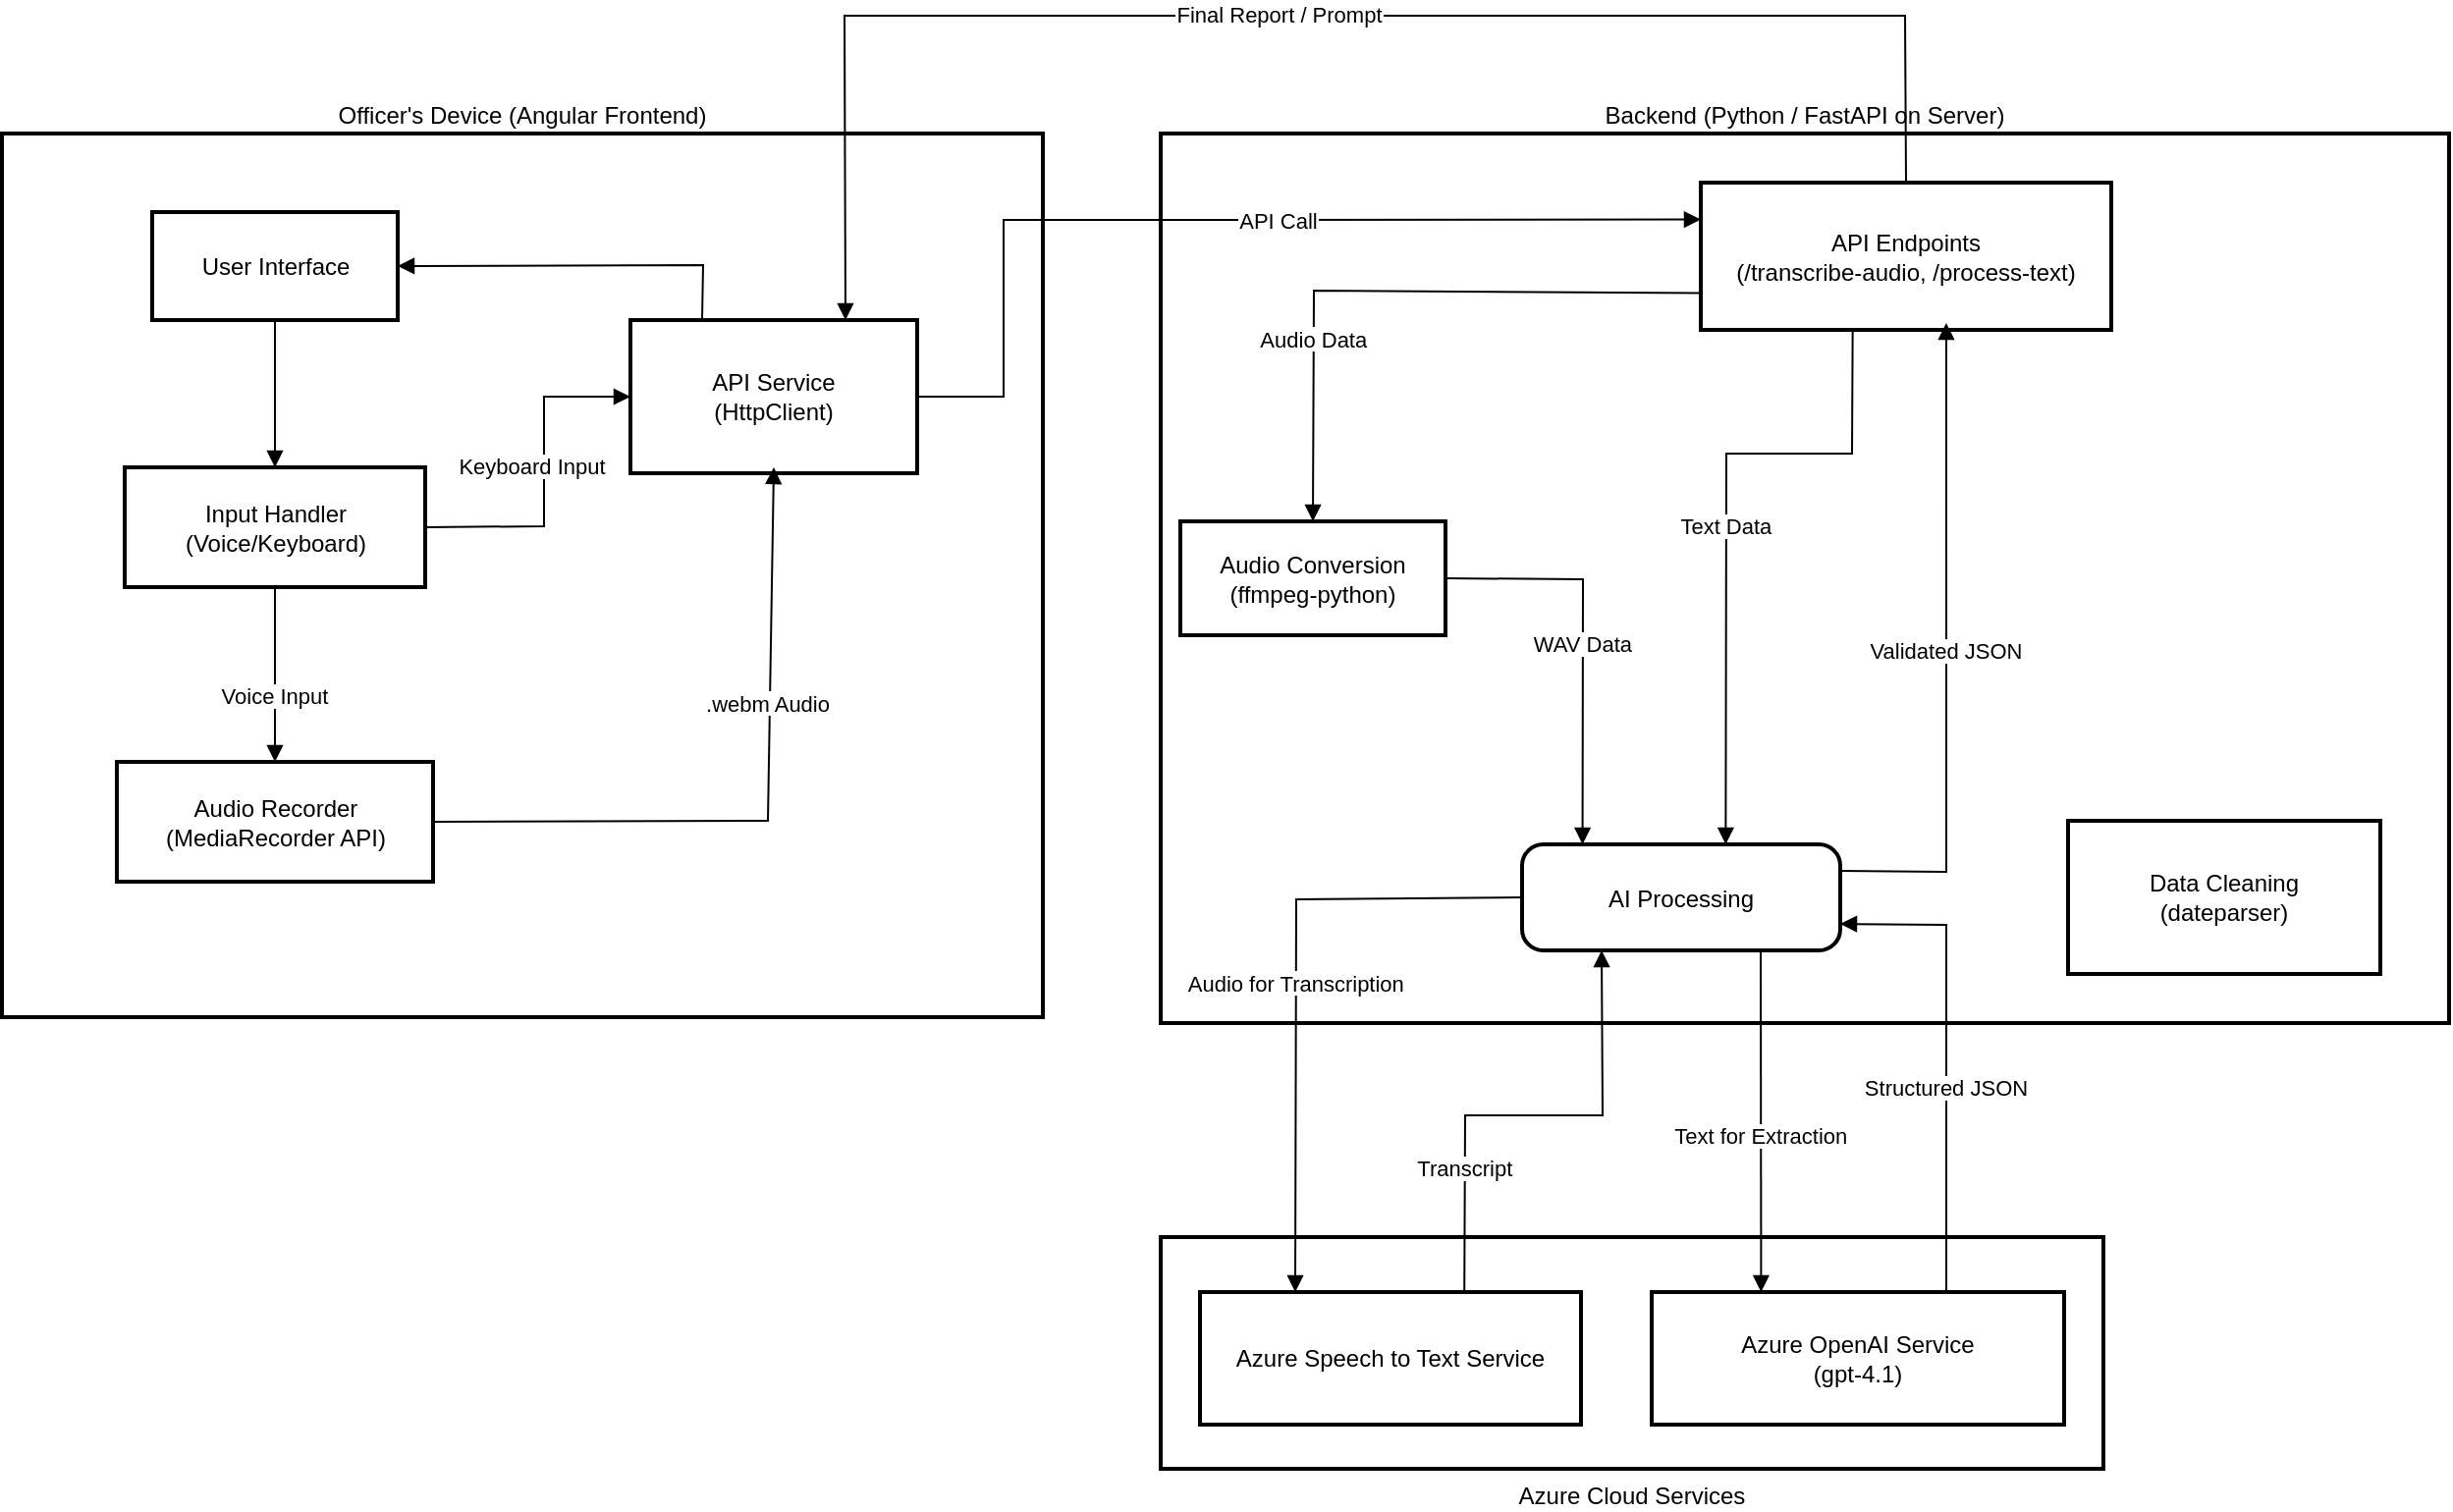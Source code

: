 <mxfile version="28.0.7" pages="3">
  <diagram name="SystemArchitecture" id="vp62Yr9Zy_n4ikhsTVeZ">
    <mxGraphModel dx="2722" dy="1020" grid="1" gridSize="10" guides="1" tooltips="1" connect="1" arrows="1" fold="1" page="1" pageScale="1" pageWidth="827" pageHeight="1169" math="0" shadow="0">
      <root>
        <mxCell id="0" />
        <mxCell id="1" parent="0" />
        <mxCell id="J-ijmyyhArFbfRZLXXlA-2" value="Azure Cloud Services" style="whiteSpace=wrap;strokeWidth=2;labelPosition=center;verticalLabelPosition=bottom;align=center;verticalAlign=top;" parent="1" vertex="1">
          <mxGeometry x="440" y="1262" width="480" height="118" as="geometry" />
        </mxCell>
        <mxCell id="J-ijmyyhArFbfRZLXXlA-3" value="Backend (Python / FastAPI on Server)" style="whiteSpace=wrap;strokeWidth=2;labelPosition=center;verticalLabelPosition=top;align=center;verticalAlign=bottom;" parent="1" vertex="1">
          <mxGeometry x="440" y="700" width="656" height="453" as="geometry" />
        </mxCell>
        <mxCell id="J-ijmyyhArFbfRZLXXlA-4" value="Officer&#39;s Device (Angular Frontend)" style="whiteSpace=wrap;strokeWidth=2;labelPosition=center;verticalLabelPosition=top;align=center;verticalAlign=bottom;" parent="1" vertex="1">
          <mxGeometry x="-150" y="700" width="530" height="450" as="geometry" />
        </mxCell>
        <mxCell id="J-ijmyyhArFbfRZLXXlA-5" value="User Interface" style="whiteSpace=wrap;strokeWidth=2;" parent="1" vertex="1">
          <mxGeometry x="-73.5" y="740" width="125" height="55" as="geometry" />
        </mxCell>
        <mxCell id="J-ijmyyhArFbfRZLXXlA-6" value="Input Handler &#xa;(Voice/Keyboard)" style="whiteSpace=wrap;strokeWidth=2;" parent="1" vertex="1">
          <mxGeometry x="-87.5" y="870" width="153" height="61" as="geometry" />
        </mxCell>
        <mxCell id="J-ijmyyhArFbfRZLXXlA-7" value="Audio Recorder &#xa;(MediaRecorder API)" style="whiteSpace=wrap;strokeWidth=2;" parent="1" vertex="1">
          <mxGeometry x="-91.5" y="1020" width="161" height="61" as="geometry" />
        </mxCell>
        <mxCell id="J-ijmyyhArFbfRZLXXlA-8" value="API Service &#xa;(HttpClient)" style="whiteSpace=wrap;strokeWidth=2;" parent="1" vertex="1">
          <mxGeometry x="170" y="795" width="146" height="78" as="geometry" />
        </mxCell>
        <mxCell id="J-ijmyyhArFbfRZLXXlA-9" value="API Endpoints &#xa;(/transcribe-audio, /process-text)" style="whiteSpace=wrap;strokeWidth=2;" parent="1" vertex="1">
          <mxGeometry x="715" y="725" width="209" height="75" as="geometry" />
        </mxCell>
        <mxCell id="J-ijmyyhArFbfRZLXXlA-10" value="Audio Conversion &#xa;(ffmpeg-python)" style="whiteSpace=wrap;strokeWidth=2;" parent="1" vertex="1">
          <mxGeometry x="450" y="897.5" width="135" height="58" as="geometry" />
        </mxCell>
        <mxCell id="J-ijmyyhArFbfRZLXXlA-11" value="AI Processing" style="rounded=1;arcSize=20;strokeWidth=2" parent="1" vertex="1">
          <mxGeometry x="624" y="1062" width="162" height="54" as="geometry" />
        </mxCell>
        <mxCell id="J-ijmyyhArFbfRZLXXlA-12" value="Data Cleaning &#xa;(dateparser)" style="whiteSpace=wrap;strokeWidth=2;" parent="1" vertex="1">
          <mxGeometry x="902" y="1050" width="159" height="78" as="geometry" />
        </mxCell>
        <mxCell id="J-ijmyyhArFbfRZLXXlA-13" value="Azure Speech to Text Service" style="whiteSpace=wrap;strokeWidth=2;" parent="1" vertex="1">
          <mxGeometry x="460" y="1290" width="194" height="67.5" as="geometry" />
        </mxCell>
        <mxCell id="J-ijmyyhArFbfRZLXXlA-14" value="Azure OpenAI Service &#xa;(gpt-4.1)" style="whiteSpace=wrap;strokeWidth=2;" parent="1" vertex="1">
          <mxGeometry x="690" y="1290" width="210" height="67.5" as="geometry" />
        </mxCell>
        <mxCell id="J-ijmyyhArFbfRZLXXlA-17" value="" style="curved=1;startArrow=none;endArrow=block;exitX=0.5;exitY=1;entryX=0.5;entryY=0;rounded=0;" parent="1" source="J-ijmyyhArFbfRZLXXlA-5" target="J-ijmyyhArFbfRZLXXlA-6" edge="1">
          <mxGeometry relative="1" as="geometry">
            <Array as="points" />
          </mxGeometry>
        </mxCell>
        <mxCell id="J-ijmyyhArFbfRZLXXlA-18" value="Voice Input" style="curved=0;startArrow=none;endArrow=block;exitX=0.5;exitY=1;entryX=0.5;entryY=0.01;rounded=0;exitDx=0;exitDy=0;" parent="1" source="J-ijmyyhArFbfRZLXXlA-6" target="J-ijmyyhArFbfRZLXXlA-7" edge="1">
          <mxGeometry x="0.238" relative="1" as="geometry">
            <Array as="points" />
            <mxPoint as="offset" />
          </mxGeometry>
        </mxCell>
        <mxCell id="J-ijmyyhArFbfRZLXXlA-19" value=".webm Audio" style="curved=0;startArrow=none;endArrow=block;exitX=1;exitY=0.5;rounded=0;exitDx=0;exitDy=0;" parent="1" source="J-ijmyyhArFbfRZLXXlA-7" edge="1">
          <mxGeometry x="0.315" y="1" relative="1" as="geometry">
            <Array as="points">
              <mxPoint x="240" y="1050" />
            </Array>
            <mxPoint x="243" y="870" as="targetPoint" />
            <mxPoint as="offset" />
          </mxGeometry>
        </mxCell>
        <mxCell id="J-ijmyyhArFbfRZLXXlA-20" value="Keyboard Input" style="curved=0;startArrow=none;endArrow=block;exitX=1;exitY=0.5;entryX=0;entryY=0.5;rounded=0;entryDx=0;entryDy=0;exitDx=0;exitDy=0;" parent="1" source="J-ijmyyhArFbfRZLXXlA-6" target="J-ijmyyhArFbfRZLXXlA-8" edge="1">
          <mxGeometry x="0.062" y="6" relative="1" as="geometry">
            <Array as="points">
              <mxPoint x="126" y="900" />
              <mxPoint x="126" y="834" />
            </Array>
            <mxPoint y="-1" as="offset" />
          </mxGeometry>
        </mxCell>
        <mxCell id="J-ijmyyhArFbfRZLXXlA-21" value="API Call" style="curved=0;startArrow=none;endArrow=block;exitX=1;exitY=0.5;entryX=0;entryY=0.25;rounded=0;exitDx=0;exitDy=0;entryDx=0;entryDy=0;" parent="1" source="J-ijmyyhArFbfRZLXXlA-8" target="J-ijmyyhArFbfRZLXXlA-9" edge="1">
          <mxGeometry x="0.121" relative="1" as="geometry">
            <Array as="points">
              <mxPoint x="360" y="834" />
              <mxPoint x="360" y="744" />
              <mxPoint x="420" y="744" />
            </Array>
            <mxPoint as="offset" />
          </mxGeometry>
        </mxCell>
        <mxCell id="J-ijmyyhArFbfRZLXXlA-22" value="Audio Data" style="curved=0;startArrow=none;endArrow=block;exitX=0;exitY=0.75;entryX=0.5;entryY=-0.01;rounded=0;exitDx=0;exitDy=0;" parent="1" source="J-ijmyyhArFbfRZLXXlA-9" target="J-ijmyyhArFbfRZLXXlA-10" edge="1">
          <mxGeometry x="0.403" relative="1" as="geometry">
            <Array as="points">
              <mxPoint x="518" y="780" />
            </Array>
            <mxPoint y="1" as="offset" />
          </mxGeometry>
        </mxCell>
        <mxCell id="J-ijmyyhArFbfRZLXXlA-23" value="WAV Data" style="curved=0;startArrow=none;endArrow=block;exitX=1;exitY=0.5;entryX=0.19;entryY=0;rounded=0;exitDx=0;exitDy=0;" parent="1" source="J-ijmyyhArFbfRZLXXlA-10" target="J-ijmyyhArFbfRZLXXlA-11" edge="1">
          <mxGeometry relative="1" as="geometry">
            <Array as="points">
              <mxPoint x="655" y="927" />
            </Array>
          </mxGeometry>
        </mxCell>
        <mxCell id="J-ijmyyhArFbfRZLXXlA-24" value="Text Data" style="curved=0;startArrow=none;endArrow=block;exitX=0.37;exitY=1;entryX=0.64;entryY=0;rounded=0;" parent="1" source="J-ijmyyhArFbfRZLXXlA-9" target="J-ijmyyhArFbfRZLXXlA-11" edge="1">
          <mxGeometry x="0.002" relative="1" as="geometry">
            <Array as="points">
              <mxPoint x="792" y="863" />
              <mxPoint x="728" y="863" />
            </Array>
            <mxPoint as="offset" />
          </mxGeometry>
        </mxCell>
        <mxCell id="J-ijmyyhArFbfRZLXXlA-25" value="Audio for Transcription" style="curved=0;startArrow=none;endArrow=block;exitX=0;exitY=0.5;entryX=0.25;entryY=0;rounded=0;exitDx=0;exitDy=0;entryDx=0;entryDy=0;" parent="1" source="J-ijmyyhArFbfRZLXXlA-11" target="J-ijmyyhArFbfRZLXXlA-13" edge="1">
          <mxGeometry relative="1" as="geometry">
            <Array as="points">
              <mxPoint x="509" y="1090" />
            </Array>
          </mxGeometry>
        </mxCell>
        <mxCell id="J-ijmyyhArFbfRZLXXlA-26" value="Transcript" style="curved=0;startArrow=none;endArrow=block;exitX=0.69;exitY=0.01;entryX=0.25;entryY=1;rounded=0;entryDx=0;entryDy=0;" parent="1" source="J-ijmyyhArFbfRZLXXlA-13" target="J-ijmyyhArFbfRZLXXlA-11" edge="1">
          <mxGeometry x="-0.481" relative="1" as="geometry">
            <Array as="points">
              <mxPoint x="595" y="1200" />
              <mxPoint x="665" y="1200" />
            </Array>
            <mxPoint as="offset" />
          </mxGeometry>
        </mxCell>
        <mxCell id="J-ijmyyhArFbfRZLXXlA-27" value="Text for Extraction" style="curved=0;startArrow=none;endArrow=block;exitX=0.75;exitY=1;entryX=0.27;entryY=0.01;rounded=0;exitDx=0;exitDy=0;" parent="1" source="J-ijmyyhArFbfRZLXXlA-11" target="J-ijmyyhArFbfRZLXXlA-14" edge="1">
          <mxGeometry x="0.081" relative="1" as="geometry">
            <Array as="points" />
            <mxPoint as="offset" />
          </mxGeometry>
        </mxCell>
        <mxCell id="J-ijmyyhArFbfRZLXXlA-28" value="Structured JSON" style="curved=0;startArrow=none;endArrow=block;exitX=0.71;exitY=0.01;entryX=1;entryY=0.75;rounded=0;entryDx=0;entryDy=0;" parent="1" source="J-ijmyyhArFbfRZLXXlA-14" target="J-ijmyyhArFbfRZLXXlA-11" edge="1">
          <mxGeometry x="-0.134" relative="1" as="geometry">
            <Array as="points">
              <mxPoint x="840" y="1103" />
            </Array>
            <mxPoint as="offset" />
          </mxGeometry>
        </mxCell>
        <mxCell id="J-ijmyyhArFbfRZLXXlA-29" value="Validated JSON" style="curved=0;startArrow=none;endArrow=block;exitX=1;exitY=0.25;entryX=0.598;entryY=0.953;rounded=0;exitDx=0;exitDy=0;entryDx=0;entryDy=0;entryPerimeter=0;" parent="1" source="J-ijmyyhArFbfRZLXXlA-11" target="J-ijmyyhArFbfRZLXXlA-9" edge="1">
          <mxGeometry relative="1" as="geometry">
            <Array as="points">
              <mxPoint x="840" y="1076" />
            </Array>
          </mxGeometry>
        </mxCell>
        <mxCell id="J-ijmyyhArFbfRZLXXlA-30" value="Final Report / Prompt" style="curved=0;startArrow=none;endArrow=block;exitX=0.5;exitY=0;entryX=0.75;entryY=0;rounded=0;exitDx=0;exitDy=0;entryDx=0;entryDy=0;" parent="1" source="J-ijmyyhArFbfRZLXXlA-9" target="J-ijmyyhArFbfRZLXXlA-8" edge="1">
          <mxGeometry x="0.035" relative="1" as="geometry">
            <Array as="points">
              <mxPoint x="819" y="640" />
              <mxPoint x="279" y="640" />
            </Array>
            <mxPoint y="-1" as="offset" />
          </mxGeometry>
        </mxCell>
        <mxCell id="J-ijmyyhArFbfRZLXXlA-31" value="" style="curved=0;startArrow=none;endArrow=block;exitX=0.25;exitY=0;entryX=1;entryY=0.5;rounded=0;exitDx=0;exitDy=0;entryDx=0;entryDy=0;" parent="1" source="J-ijmyyhArFbfRZLXXlA-8" target="J-ijmyyhArFbfRZLXXlA-5" edge="1">
          <mxGeometry relative="1" as="geometry">
            <Array as="points">
              <mxPoint x="207" y="767" />
            </Array>
          </mxGeometry>
        </mxCell>
      </root>
    </mxGraphModel>
  </diagram>
  <diagram id="wVE3-PUEBz1ixYHgB6bA" name="ApplicationFlowchart">
    <mxGraphModel dx="1603" dy="863" grid="1" gridSize="10" guides="1" tooltips="1" connect="1" arrows="1" fold="1" page="1" pageScale="1" pageWidth="827" pageHeight="1169" math="0" shadow="0">
      <root>
        <mxCell id="0" />
        <mxCell id="1" parent="0" />
        <mxCell id="niRmlXmaqPEaiZ6N0h6B-1" value="Future ePNB Logic" style="whiteSpace=wrap;strokeWidth=2;labelPosition=center;verticalLabelPosition=bottom;align=center;verticalAlign=top;" vertex="1" parent="1">
          <mxGeometry x="20" y="3247" width="598" height="295" as="geometry" />
        </mxCell>
        <mxCell id="niRmlXmaqPEaiZ6N0h6B-2" value="Azure AI Services" style="whiteSpace=wrap;strokeWidth=2;labelPosition=center;verticalLabelPosition=bottom;align=center;verticalAlign=top;" vertex="1" parent="1">
          <mxGeometry x="92" y="2664" width="454" height="246" as="geometry" />
        </mxCell>
        <mxCell id="niRmlXmaqPEaiZ6N0h6B-3" value="Python Backend" style="whiteSpace=wrap;strokeWidth=2;labelPosition=center;verticalLabelPosition=top;align=center;verticalAlign=bottom;" vertex="1" parent="1">
          <mxGeometry x="638" y="382" width="667" height="3160" as="geometry" />
        </mxCell>
        <mxCell id="niRmlXmaqPEaiZ6N0h6B-4" value="Angular Frontend" style="whiteSpace=wrap;strokeWidth=2;labelPosition=center;verticalLabelPosition=top;align=center;verticalAlign=bottom;" vertex="1" parent="1">
          <mxGeometry x="1325" y="149" width="947" height="3546" as="geometry" />
        </mxCell>
        <mxCell id="niRmlXmaqPEaiZ6N0h6B-5" value="User Interaction" style="whiteSpace=wrap;strokeWidth=2;labelPosition=center;verticalLabelPosition=top;align=center;verticalAlign=bottom;" vertex="1" parent="1">
          <mxGeometry x="2292" y="20" width="961" height="3804" as="geometry" />
        </mxCell>
        <mxCell id="niRmlXmaqPEaiZ6N0h6B-6" value="Start App" style="rounded=1;arcSize=20;strokeWidth=2" vertex="1" parent="1">
          <mxGeometry x="2730" y="3367" width="96" height="54" as="geometry" />
        </mxCell>
        <mxCell id="niRmlXmaqPEaiZ6N0h6B-7" value="Select Input Method" style="rhombus;strokeWidth=2;whiteSpace=wrap;" vertex="1" parent="1">
          <mxGeometry x="2556" y="1534" width="198" height="198" as="geometry" />
        </mxCell>
        <mxCell id="niRmlXmaqPEaiZ6N0h6B-8" value="Click Mic to Start" style="rounded=1;arcSize=20;strokeWidth=2" vertex="1" parent="1">
          <mxGeometry x="2338" y="1816" width="153" height="54" as="geometry" />
        </mxCell>
        <mxCell id="niRmlXmaqPEaiZ6N0h6B-9" value="Speak Report Details" style="rounded=1;arcSize=20;strokeWidth=2" vertex="1" parent="1">
          <mxGeometry x="2541" y="1816" width="178" height="54" as="geometry" />
        </mxCell>
        <mxCell id="niRmlXmaqPEaiZ6N0h6B-10" value="Click Mic to Stop" style="rounded=1;arcSize=20;strokeWidth=2" vertex="1" parent="1">
          <mxGeometry x="2704" y="45" width="150" height="54" as="geometry" />
        </mxCell>
        <mxCell id="niRmlXmaqPEaiZ6N0h6B-11" value="Type Report Details" style="rounded=1;arcSize=20;strokeWidth=2" vertex="1" parent="1">
          <mxGeometry x="2769" y="1816" width="169" height="54" as="geometry" />
        </mxCell>
        <mxCell id="niRmlXmaqPEaiZ6N0h6B-12" value="Click &#39;Send&#39; / Enter" style="rounded=1;arcSize=20;strokeWidth=2" vertex="1" parent="1">
          <mxGeometry x="2771" y="1932" width="165" height="54" as="geometry" />
        </mxCell>
        <mxCell id="niRmlXmaqPEaiZ6N0h6B-13" value="Review Transcript in Textbox" style="rounded=1;arcSize=20;strokeWidth=2" vertex="1" parent="1">
          <mxGeometry x="2988" y="1804" width="230" height="78" as="geometry" />
        </mxCell>
        <mxCell id="niRmlXmaqPEaiZ6N0h6B-14" value="Click &#39;Send&#39; Final Text" style="rounded=1;arcSize=20;strokeWidth=2" vertex="1" parent="1">
          <mxGeometry x="3012" y="1932" width="183" height="54" as="geometry" />
        </mxCell>
        <mxCell id="niRmlXmaqPEaiZ6N0h6B-15" value="View Final Report / Prompt" style="rounded=1;arcSize=20;strokeWidth=2" vertex="1" parent="1">
          <mxGeometry x="2665" y="3745" width="226" height="54" as="geometry" />
        </mxCell>
        <mxCell id="niRmlXmaqPEaiZ6N0h6B-16" value="Init Microphone (pre-warm)" style="whiteSpace=wrap;strokeWidth=2;" vertex="1" parent="1">
          <mxGeometry x="1360" y="3604" width="257" height="54" as="geometry" />
        </mxCell>
        <mxCell id="niRmlXmaqPEaiZ6N0h6B-17" value="Start Recording (.webm)" style="whiteSpace=wrap;strokeWidth=2;" vertex="1" parent="1">
          <mxGeometry x="1681" y="1932" width="235" height="54" as="geometry" />
        </mxCell>
        <mxCell id="niRmlXmaqPEaiZ6N0h6B-18" value="Stop Recording &amp; Get Blob" style="whiteSpace=wrap;strokeWidth=2;" vertex="1" parent="1">
          <mxGeometry x="1669" y="174" width="250" height="54" as="geometry" />
        </mxCell>
        <mxCell id="niRmlXmaqPEaiZ6N0h6B-19" value="Playback Audio Instantly" style="whiteSpace=wrap;strokeWidth=2;" vertex="1" parent="1">
          <mxGeometry x="1530" y="278" width="234" height="54" as="geometry" />
        </mxCell>
        <mxCell id="niRmlXmaqPEaiZ6N0h6B-20" value="API Call: /transcribe-audio" style="whiteSpace=wrap;strokeWidth=2;" vertex="1" parent="1">
          <mxGeometry x="1815" y="278" width="252" height="54" as="geometry" />
        </mxCell>
        <mxCell id="niRmlXmaqPEaiZ6N0h6B-21" value="Display Transcript in Textbox" style="whiteSpace=wrap;strokeWidth=2;" vertex="1" parent="1">
          <mxGeometry x="1668" y="1594" width="260" height="78" as="geometry" />
        </mxCell>
        <mxCell id="niRmlXmaqPEaiZ6N0h6B-22" value="API Call: /process-text" style="whiteSpace=wrap;strokeWidth=2;" vertex="1" parent="1">
          <mxGeometry x="1687" y="2036" width="223" height="54" as="geometry" />
        </mxCell>
        <mxCell id="niRmlXmaqPEaiZ6N0h6B-23" value="Display Final JSON in Report Card" style="whiteSpace=wrap;strokeWidth=2;" vertex="1" parent="1">
          <mxGeometry x="1667" y="3592" width="260" height="78" as="geometry" />
        </mxCell>
        <mxCell id="niRmlXmaqPEaiZ6N0h6B-24" value="Display Follow-up Question in Chat" style="whiteSpace=wrap;strokeWidth=2;" vertex="1" parent="1">
          <mxGeometry x="1977" y="3592" width="260" height="78" as="geometry" />
        </mxCell>
        <mxCell id="niRmlXmaqPEaiZ6N0h6B-25" value="Receive Audio File" style="rhombus;strokeWidth=2;whiteSpace=wrap;" vertex="1" parent="1">
          <mxGeometry x="702" y="407" width="185" height="185" as="geometry" />
        </mxCell>
        <mxCell id="niRmlXmaqPEaiZ6N0h6B-26" value="Convert .webm to .wav" style="rhombus;strokeWidth=2;whiteSpace=wrap;" vertex="1" parent="1">
          <mxGeometry x="683" y="642" width="222" height="222" as="geometry" />
        </mxCell>
        <mxCell id="niRmlXmaqPEaiZ6N0h6B-27" value="Send WAV to Azure Speech" style="rhombus;strokeWidth=2;whiteSpace=wrap;" vertex="1" parent="1">
          <mxGeometry x="673" y="914" width="243" height="243" as="geometry" />
        </mxCell>
        <mxCell id="niRmlXmaqPEaiZ6N0h6B-28" value="Return Transcript to Frontend" style="rhombus;strokeWidth=2;whiteSpace=wrap;" vertex="1" parent="1">
          <mxGeometry x="960" y="1206" width="278" height="278" as="geometry" />
        </mxCell>
        <mxCell id="niRmlXmaqPEaiZ6N0h6B-29" value="Receive Text &amp; History" style="rhombus;strokeWidth=2;whiteSpace=wrap;" vertex="1" parent="1">
          <mxGeometry x="839" y="2140" width="216" height="216" as="geometry" />
        </mxCell>
        <mxCell id="niRmlXmaqPEaiZ6N0h6B-30" value="Send to Azure OpenAI" style="rhombus;strokeWidth=2;whiteSpace=wrap;" vertex="1" parent="1">
          <mxGeometry x="843" y="2406" width="208" height="208" as="geometry" />
        </mxCell>
        <mxCell id="niRmlXmaqPEaiZ6N0h6B-31" value="AI returns Tool Call?" style="rhombus;strokeWidth=2;whiteSpace=wrap;" vertex="1" parent="1">
          <mxGeometry x="925" y="2689" width="196" height="196" as="geometry" />
        </mxCell>
        <mxCell id="niRmlXmaqPEaiZ6N0h6B-32" value="Validate &amp; Clean JSON" style="rhombus;strokeWidth=2;whiteSpace=wrap;" vertex="1" parent="1">
          <mxGeometry x="761" y="2983" width="214" height="214" as="geometry" />
        </mxCell>
        <mxCell id="niRmlXmaqPEaiZ6N0h6B-33" value="Return Final Report" style="rhombus;strokeWidth=2;whiteSpace=wrap;" vertex="1" parent="1">
          <mxGeometry x="782" y="3298" width="193" height="193" as="geometry" />
        </mxCell>
        <mxCell id="niRmlXmaqPEaiZ6N0h6B-34" value="Return Follow-up Question" style="rhombus;strokeWidth=2;whiteSpace=wrap;" vertex="1" parent="1">
          <mxGeometry x="1025" y="3272" width="245" height="245" as="geometry" />
        </mxCell>
        <mxCell id="niRmlXmaqPEaiZ6N0h6B-35" value="Azure Speech to Text" style="ellipse;aspect=fixed;strokeWidth=2;whiteSpace=wrap;" vertex="1" parent="1">
          <mxGeometry x="127" y="2704" width="166" height="166" as="geometry" />
        </mxCell>
        <mxCell id="niRmlXmaqPEaiZ6N0h6B-36" value="Azure OpenAI Service" style="ellipse;aspect=fixed;strokeWidth=2;whiteSpace=wrap;" vertex="1" parent="1">
          <mxGeometry x="343" y="2703" width="168" height="168" as="geometry" />
        </mxCell>
        <mxCell id="niRmlXmaqPEaiZ6N0h6B-37" value="Save JSON to Database" style="rhombus;strokeWidth=2;whiteSpace=wrap;" vertex="1" parent="1">
          <mxGeometry x="55" y="3285" width="218" height="218" as="geometry" />
        </mxCell>
        <mxCell id="niRmlXmaqPEaiZ6N0h6B-38" value="Display List of Saved Reports" style="whiteSpace=wrap;strokeWidth=2;" vertex="1" parent="1">
          <mxGeometry x="323" y="3355" width="260" height="78" as="geometry" />
        </mxCell>
        <mxCell id="niRmlXmaqPEaiZ6N0h6B-39" value="" style="curved=1;startArrow=none;endArrow=block;exitX=0.5;exitY=1.01;entryX=1;entryY=0.37;rounded=0;" edge="1" parent="1" source="niRmlXmaqPEaiZ6N0h6B-6" target="niRmlXmaqPEaiZ6N0h6B-16">
          <mxGeometry relative="1" as="geometry">
            <Array as="points">
              <mxPoint x="2778" y="3567" />
            </Array>
          </mxGeometry>
        </mxCell>
        <mxCell id="niRmlXmaqPEaiZ6N0h6B-40" value="Voice" style="curved=1;startArrow=none;endArrow=block;exitX=0;exitY=0.78;entryX=0.5;entryY=0.01;rounded=0;" edge="1" parent="1" source="niRmlXmaqPEaiZ6N0h6B-7" target="niRmlXmaqPEaiZ6N0h6B-8">
          <mxGeometry relative="1" as="geometry">
            <Array as="points">
              <mxPoint x="2415" y="1768" />
            </Array>
          </mxGeometry>
        </mxCell>
        <mxCell id="niRmlXmaqPEaiZ6N0h6B-41" value="" style="curved=1;startArrow=none;endArrow=block;exitX=0.5;exitY=1.01;entryX=1;entryY=0.32;rounded=0;" edge="1" parent="1" source="niRmlXmaqPEaiZ6N0h6B-8" target="niRmlXmaqPEaiZ6N0h6B-17">
          <mxGeometry relative="1" as="geometry">
            <Array as="points">
              <mxPoint x="2415" y="1907" />
            </Array>
          </mxGeometry>
        </mxCell>
        <mxCell id="niRmlXmaqPEaiZ6N0h6B-42" value="" style="curved=1;startArrow=none;endArrow=block;exitX=0.5;exitY=1.01;entryX=1;entryY=0.37;rounded=0;" edge="1" parent="1" source="niRmlXmaqPEaiZ6N0h6B-9" target="niRmlXmaqPEaiZ6N0h6B-17">
          <mxGeometry relative="1" as="geometry">
            <Array as="points">
              <mxPoint x="2630" y="1907" />
            </Array>
          </mxGeometry>
        </mxCell>
        <mxCell id="niRmlXmaqPEaiZ6N0h6B-43" value="" style="curved=1;startArrow=none;endArrow=block;exitX=0.5;exitY=1;entryX=1;entryY=0.38;rounded=0;" edge="1" parent="1" source="niRmlXmaqPEaiZ6N0h6B-10" target="niRmlXmaqPEaiZ6N0h6B-18">
          <mxGeometry relative="1" as="geometry">
            <Array as="points">
              <mxPoint x="2778" y="149" />
            </Array>
          </mxGeometry>
        </mxCell>
        <mxCell id="niRmlXmaqPEaiZ6N0h6B-44" value="" style="curved=1;startArrow=none;endArrow=block;exitX=0.2;exitY=1;entryX=0.5;entryY=0;rounded=0;" edge="1" parent="1" source="niRmlXmaqPEaiZ6N0h6B-18" target="niRmlXmaqPEaiZ6N0h6B-19">
          <mxGeometry relative="1" as="geometry">
            <Array as="points">
              <mxPoint x="1648" y="253" />
            </Array>
          </mxGeometry>
        </mxCell>
        <mxCell id="niRmlXmaqPEaiZ6N0h6B-45" value="" style="curved=1;startArrow=none;endArrow=block;exitX=0.8;exitY=1;entryX=0.5;entryY=0;rounded=0;" edge="1" parent="1" source="niRmlXmaqPEaiZ6N0h6B-18" target="niRmlXmaqPEaiZ6N0h6B-20">
          <mxGeometry relative="1" as="geometry">
            <Array as="points">
              <mxPoint x="1941" y="253" />
            </Array>
          </mxGeometry>
        </mxCell>
        <mxCell id="niRmlXmaqPEaiZ6N0h6B-46" value="" style="curved=1;startArrow=none;endArrow=block;exitX=0.5;exitY=1;entryX=1;entryY=0.45;rounded=0;" edge="1" parent="1" source="niRmlXmaqPEaiZ6N0h6B-20" target="niRmlXmaqPEaiZ6N0h6B-25">
          <mxGeometry relative="1" as="geometry">
            <Array as="points">
              <mxPoint x="1941" y="382" />
            </Array>
          </mxGeometry>
        </mxCell>
        <mxCell id="niRmlXmaqPEaiZ6N0h6B-47" value="" style="curved=1;startArrow=none;endArrow=block;exitX=0.5;exitY=1;entryX=0.5;entryY=0;rounded=0;" edge="1" parent="1" source="niRmlXmaqPEaiZ6N0h6B-25" target="niRmlXmaqPEaiZ6N0h6B-26">
          <mxGeometry relative="1" as="geometry">
            <Array as="points" />
          </mxGeometry>
        </mxCell>
        <mxCell id="niRmlXmaqPEaiZ6N0h6B-48" value="" style="curved=1;startArrow=none;endArrow=block;exitX=0.5;exitY=1;entryX=0.5;entryY=0;rounded=0;" edge="1" parent="1" source="niRmlXmaqPEaiZ6N0h6B-26" target="niRmlXmaqPEaiZ6N0h6B-27">
          <mxGeometry relative="1" as="geometry">
            <Array as="points" />
          </mxGeometry>
        </mxCell>
        <mxCell id="niRmlXmaqPEaiZ6N0h6B-49" value="" style="curved=1;startArrow=none;endArrow=block;exitX=0.23;exitY=1;entryX=1;entryY=0.38;rounded=0;" edge="1" parent="1" source="niRmlXmaqPEaiZ6N0h6B-27" target="niRmlXmaqPEaiZ6N0h6B-35">
          <mxGeometry relative="1" as="geometry">
            <Array as="points">
              <mxPoint x="716" y="1181" />
              <mxPoint x="716" y="2664" />
            </Array>
          </mxGeometry>
        </mxCell>
        <mxCell id="niRmlXmaqPEaiZ6N0h6B-50" value="" style="curved=1;startArrow=none;endArrow=block;exitX=1;exitY=0.4;entryX=0.5;entryY=1;rounded=0;" edge="1" parent="1" source="niRmlXmaqPEaiZ6N0h6B-35" target="niRmlXmaqPEaiZ6N0h6B-27">
          <mxGeometry relative="1" as="geometry">
            <Array as="points">
              <mxPoint x="794" y="2664" />
            </Array>
          </mxGeometry>
        </mxCell>
        <mxCell id="niRmlXmaqPEaiZ6N0h6B-51" value="" style="curved=1;startArrow=none;endArrow=block;exitX=1;exitY=0.74;entryX=0.5;entryY=0;rounded=0;" edge="1" parent="1" source="niRmlXmaqPEaiZ6N0h6B-27" target="niRmlXmaqPEaiZ6N0h6B-28">
          <mxGeometry relative="1" as="geometry">
            <Array as="points">
              <mxPoint x="1099" y="1181" />
            </Array>
          </mxGeometry>
        </mxCell>
        <mxCell id="niRmlXmaqPEaiZ6N0h6B-52" value="" style="curved=1;startArrow=none;endArrow=block;exitX=0.5;exitY=1;entryX=0;entryY=0.21;rounded=0;" edge="1" parent="1" source="niRmlXmaqPEaiZ6N0h6B-28" target="niRmlXmaqPEaiZ6N0h6B-21">
          <mxGeometry relative="1" as="geometry">
            <Array as="points">
              <mxPoint x="1099" y="1509" />
            </Array>
          </mxGeometry>
        </mxCell>
        <mxCell id="niRmlXmaqPEaiZ6N0h6B-53" value="" style="curved=1;startArrow=none;endArrow=block;exitX=0.5;exitY=1;entryX=0;entryY=0.42;rounded=0;" edge="1" parent="1" source="niRmlXmaqPEaiZ6N0h6B-21" target="niRmlXmaqPEaiZ6N0h6B-13">
          <mxGeometry relative="1" as="geometry">
            <Array as="points">
              <mxPoint x="1798" y="1768" />
            </Array>
          </mxGeometry>
        </mxCell>
        <mxCell id="niRmlXmaqPEaiZ6N0h6B-54" value="Keyboard" style="curved=1;startArrow=none;endArrow=block;exitX=1;exitY=0.84;entryX=0.5;entryY=0.01;rounded=0;" edge="1" parent="1" source="niRmlXmaqPEaiZ6N0h6B-7" target="niRmlXmaqPEaiZ6N0h6B-11">
          <mxGeometry relative="1" as="geometry">
            <Array as="points">
              <mxPoint x="2854" y="1768" />
            </Array>
          </mxGeometry>
        </mxCell>
        <mxCell id="niRmlXmaqPEaiZ6N0h6B-55" value="" style="curved=1;startArrow=none;endArrow=block;exitX=0.5;exitY=1.01;entryX=0.5;entryY=0.01;rounded=0;" edge="1" parent="1" source="niRmlXmaqPEaiZ6N0h6B-11" target="niRmlXmaqPEaiZ6N0h6B-12">
          <mxGeometry relative="1" as="geometry">
            <Array as="points" />
          </mxGeometry>
        </mxCell>
        <mxCell id="niRmlXmaqPEaiZ6N0h6B-56" value="" style="curved=1;startArrow=none;endArrow=block;exitX=0.5;exitY=1;entryX=0.5;entryY=0.01;rounded=0;" edge="1" parent="1" source="niRmlXmaqPEaiZ6N0h6B-13" target="niRmlXmaqPEaiZ6N0h6B-14">
          <mxGeometry relative="1" as="geometry">
            <Array as="points" />
          </mxGeometry>
        </mxCell>
        <mxCell id="niRmlXmaqPEaiZ6N0h6B-57" value="" style="curved=1;startArrow=none;endArrow=block;exitX=0.5;exitY=1.01;entryX=1;entryY=0.4;rounded=0;" edge="1" parent="1" source="niRmlXmaqPEaiZ6N0h6B-12" target="niRmlXmaqPEaiZ6N0h6B-22">
          <mxGeometry relative="1" as="geometry">
            <Array as="points">
              <mxPoint x="2854" y="2011" />
            </Array>
          </mxGeometry>
        </mxCell>
        <mxCell id="niRmlXmaqPEaiZ6N0h6B-58" value="" style="curved=1;startArrow=none;endArrow=block;exitX=0.5;exitY=1.01;entryX=1;entryY=0.42;rounded=0;" edge="1" parent="1" source="niRmlXmaqPEaiZ6N0h6B-14" target="niRmlXmaqPEaiZ6N0h6B-22">
          <mxGeometry relative="1" as="geometry">
            <Array as="points">
              <mxPoint x="3103" y="2011" />
            </Array>
          </mxGeometry>
        </mxCell>
        <mxCell id="niRmlXmaqPEaiZ6N0h6B-59" value="" style="curved=1;startArrow=none;endArrow=block;exitX=0.5;exitY=1.01;entryX=1;entryY=0.42;rounded=0;" edge="1" parent="1" source="niRmlXmaqPEaiZ6N0h6B-22" target="niRmlXmaqPEaiZ6N0h6B-29">
          <mxGeometry relative="1" as="geometry">
            <Array as="points">
              <mxPoint x="1798" y="2115" />
            </Array>
          </mxGeometry>
        </mxCell>
        <mxCell id="niRmlXmaqPEaiZ6N0h6B-60" value="" style="curved=1;startArrow=none;endArrow=block;exitX=0.5;exitY=1;entryX=0.5;entryY=0;rounded=0;" edge="1" parent="1" source="niRmlXmaqPEaiZ6N0h6B-29" target="niRmlXmaqPEaiZ6N0h6B-30">
          <mxGeometry relative="1" as="geometry">
            <Array as="points" />
          </mxGeometry>
        </mxCell>
        <mxCell id="niRmlXmaqPEaiZ6N0h6B-61" value="" style="curved=1;startArrow=none;endArrow=block;exitX=0.18;exitY=1;entryX=1;entryY=0.36;rounded=0;" edge="1" parent="1" source="niRmlXmaqPEaiZ6N0h6B-30" target="niRmlXmaqPEaiZ6N0h6B-36">
          <mxGeometry relative="1" as="geometry">
            <Array as="points">
              <mxPoint x="866" y="2639" />
              <mxPoint x="866" y="2664" />
            </Array>
          </mxGeometry>
        </mxCell>
        <mxCell id="niRmlXmaqPEaiZ6N0h6B-62" value="" style="curved=1;startArrow=none;endArrow=block;exitX=1;exitY=0.38;entryX=0.46;entryY=1;rounded=0;" edge="1" parent="1" source="niRmlXmaqPEaiZ6N0h6B-36" target="niRmlXmaqPEaiZ6N0h6B-30">
          <mxGeometry relative="1" as="geometry">
            <Array as="points">
              <mxPoint x="937" y="2664" />
              <mxPoint x="937" y="2639" />
            </Array>
          </mxGeometry>
        </mxCell>
        <mxCell id="niRmlXmaqPEaiZ6N0h6B-63" value="" style="curved=1;startArrow=none;endArrow=block;exitX=0.79;exitY=1;entryX=0.5;entryY=0;rounded=0;" edge="1" parent="1" source="niRmlXmaqPEaiZ6N0h6B-30" target="niRmlXmaqPEaiZ6N0h6B-31">
          <mxGeometry relative="1" as="geometry">
            <Array as="points">
              <mxPoint x="1023" y="2639" />
            </Array>
          </mxGeometry>
        </mxCell>
        <mxCell id="niRmlXmaqPEaiZ6N0h6B-64" value="Yes" style="curved=1;startArrow=none;endArrow=block;exitX=0;exitY=0.9;entryX=0.5;entryY=0;rounded=0;" edge="1" parent="1" source="niRmlXmaqPEaiZ6N0h6B-31" target="niRmlXmaqPEaiZ6N0h6B-32">
          <mxGeometry relative="1" as="geometry">
            <Array as="points">
              <mxPoint x="868" y="2910" />
            </Array>
          </mxGeometry>
        </mxCell>
        <mxCell id="niRmlXmaqPEaiZ6N0h6B-65" value="" style="curved=1;startArrow=none;endArrow=block;exitX=0.54;exitY=1;entryX=0.5;entryY=0;rounded=0;" edge="1" parent="1" source="niRmlXmaqPEaiZ6N0h6B-32" target="niRmlXmaqPEaiZ6N0h6B-33">
          <mxGeometry relative="1" as="geometry">
            <Array as="points">
              <mxPoint x="878" y="3222" />
            </Array>
          </mxGeometry>
        </mxCell>
        <mxCell id="niRmlXmaqPEaiZ6N0h6B-66" value="" style="curved=1;startArrow=none;endArrow=block;exitX=0.5;exitY=1;entryX=0.5;entryY=-0.01;rounded=0;" edge="1" parent="1" source="niRmlXmaqPEaiZ6N0h6B-33" target="niRmlXmaqPEaiZ6N0h6B-23">
          <mxGeometry relative="1" as="geometry">
            <Array as="points">
              <mxPoint x="878" y="3542" />
              <mxPoint x="1797" y="3567" />
            </Array>
          </mxGeometry>
        </mxCell>
        <mxCell id="niRmlXmaqPEaiZ6N0h6B-67" value="" style="curved=1;startArrow=none;endArrow=block;exitX=0.5;exitY=0.99;entryX=0.35;entryY=-0.01;rounded=0;" edge="1" parent="1" source="niRmlXmaqPEaiZ6N0h6B-23" target="niRmlXmaqPEaiZ6N0h6B-15">
          <mxGeometry relative="1" as="geometry">
            <Array as="points">
              <mxPoint x="1797" y="3695" />
              <mxPoint x="2714" y="3720" />
            </Array>
          </mxGeometry>
        </mxCell>
        <mxCell id="niRmlXmaqPEaiZ6N0h6B-68" value="No (is a question)" style="curved=1;startArrow=none;endArrow=block;exitX=1;exitY=1;entryX=0.5;entryY=0;rounded=0;" edge="1" parent="1" source="niRmlXmaqPEaiZ6N0h6B-31" target="niRmlXmaqPEaiZ6N0h6B-34">
          <mxGeometry relative="1" as="geometry">
            <Array as="points">
              <mxPoint x="1147" y="2910" />
            </Array>
          </mxGeometry>
        </mxCell>
        <mxCell id="niRmlXmaqPEaiZ6N0h6B-69" value="" style="curved=1;startArrow=none;endArrow=block;exitX=0.5;exitY=1;entryX=0.5;entryY=-0.01;rounded=0;" edge="1" parent="1" source="niRmlXmaqPEaiZ6N0h6B-34" target="niRmlXmaqPEaiZ6N0h6B-24">
          <mxGeometry relative="1" as="geometry">
            <Array as="points">
              <mxPoint x="1147" y="3542" />
              <mxPoint x="2107" y="3567" />
            </Array>
          </mxGeometry>
        </mxCell>
        <mxCell id="niRmlXmaqPEaiZ6N0h6B-70" value="" style="curved=1;startArrow=none;endArrow=block;exitX=0.5;exitY=0.99;entryX=0.65;entryY=-0.01;rounded=0;" edge="1" parent="1" source="niRmlXmaqPEaiZ6N0h6B-24" target="niRmlXmaqPEaiZ6N0h6B-15">
          <mxGeometry relative="1" as="geometry">
            <Array as="points">
              <mxPoint x="2107" y="3695" />
              <mxPoint x="2842" y="3720" />
            </Array>
          </mxGeometry>
        </mxCell>
        <mxCell id="niRmlXmaqPEaiZ6N0h6B-71" value="" style="curved=1;dashed=1;dashPattern=2 3;startArrow=none;endArrow=block;exitX=0.27;exitY=1;entryX=1;entryY=0.39;rounded=0;" edge="1" parent="1" source="niRmlXmaqPEaiZ6N0h6B-32" target="niRmlXmaqPEaiZ6N0h6B-37">
          <mxGeometry relative="1" as="geometry">
            <Array as="points">
              <mxPoint x="807" y="3222" />
              <mxPoint x="807" y="3247" />
            </Array>
          </mxGeometry>
        </mxCell>
      </root>
    </mxGraphModel>
  </diagram>
  <diagram id="iWVQCO6HuAUhHiPfceJP" name="Page-3">
    <mxGraphModel dx="1489" dy="801" grid="1" gridSize="10" guides="1" tooltips="1" connect="1" arrows="1" fold="1" page="1" pageScale="1" pageWidth="827" pageHeight="1169" math="0" shadow="0">
      <root>
        <mxCell id="0" />
        <mxCell id="1" parent="0" />
        <mxCell id="rplVx-1eGIDLN7I4SK7G-1" value="Future ePNB Components (Not Implemented)" style="whiteSpace=wrap;strokeWidth=2;" vertex="1" parent="1">
          <mxGeometry x="20" y="546" width="241" height="950" as="geometry" />
        </mxCell>
        <mxCell id="rplVx-1eGIDLN7I4SK7G-2" value="Azure Cloud Services" style="whiteSpace=wrap;strokeWidth=2;" vertex="1" parent="1">
          <mxGeometry x="462" y="1367" width="591" height="128" as="geometry" />
        </mxCell>
        <mxCell id="rplVx-1eGIDLN7I4SK7G-3" value="Backend (Python / FastAPI on Server)" style="whiteSpace=wrap;strokeWidth=2;" vertex="1" parent="1">
          <mxGeometry x="354" y="770" width="654" height="525" as="geometry" />
        </mxCell>
        <mxCell id="rplVx-1eGIDLN7I4SK7G-4" value="Officer&#39;s Device (Angular Frontend)" style="whiteSpace=wrap;strokeWidth=2;" vertex="1" parent="1">
          <mxGeometry x="489" y="20" width="523" height="678" as="geometry" />
        </mxCell>
        <mxCell id="rplVx-1eGIDLN7I4SK7G-5" value="&lt;div style=&quot;font-weight:bold&quot;&gt;fa:fa-angular User Interface&lt;/div&gt;&#xa;(Angular Material)" style="whiteSpace=wrap;strokeWidth=2;" vertex="1" parent="1">
          <mxGeometry x="600" y="45" width="190" height="102" as="geometry" />
        </mxCell>
        <mxCell id="rplVx-1eGIDLN7I4SK7G-6" value="&lt;div style=&quot;font-weight:bold&quot;&gt;fa:fa-cogs Input Handler&lt;/div&gt;&#xa;(Voice/Keyboard)" style="whiteSpace=wrap;strokeWidth=2;" vertex="1" parent="1">
          <mxGeometry x="603" y="197" width="185" height="102" as="geometry" />
        </mxCell>
        <mxCell id="rplVx-1eGIDLN7I4SK7G-7" value="&lt;div style=&quot;font-weight:bold&quot;&gt;fa:fa-microphone Audio Recorder&lt;/div&gt;&#xa;(MediaRecorder API)" style="whiteSpace=wrap;strokeWidth=2;" vertex="1" parent="1">
          <mxGeometry x="524" y="371" width="204" height="102" as="geometry" />
        </mxCell>
        <mxCell id="rplVx-1eGIDLN7I4SK7G-8" value="&lt;div style=&quot;font-weight:bold&quot;&gt;fa:fa-paper-plane API Service&lt;/div&gt;&#xa;(HttpClient)" style="whiteSpace=wrap;strokeWidth=2;" vertex="1" parent="1">
          <mxGeometry x="719" y="571" width="146" height="102" as="geometry" />
        </mxCell>
        <mxCell id="rplVx-1eGIDLN7I4SK7G-9" value="&lt;div style=&quot;font-weight:bold&quot;&gt;fa:fa-server API Endpoints&lt;/div&gt;&#xa;(/transcribe-audio, /process-text)" style="whiteSpace=wrap;strokeWidth=2;" vertex="1" parent="1">
          <mxGeometry x="613" y="795" width="260" height="126" as="geometry" />
        </mxCell>
        <mxCell id="rplVx-1eGIDLN7I4SK7G-10" value="&lt;div style=&quot;font-weight:bold&quot;&gt;fa:fa-file-audio Audio Conversion&lt;/div&gt;&#xa;(ffmpeg-python)" style="whiteSpace=wrap;strokeWidth=2;" vertex="1" parent="1">
          <mxGeometry x="389" y="994" width="190" height="102" as="geometry" />
        </mxCell>
        <mxCell id="rplVx-1eGIDLN7I4SK7G-11" value="Return Saved Data" style="rounded=1;arcSize=20;strokeWidth=2" vertex="1" parent="1">
          <mxGeometry x="543" y="1192" width="162" height="54" as="geometry" />
        </mxCell>
        <mxCell id="rplVx-1eGIDLN7I4SK7G-12" value="&lt;div style=&quot;font-weight:bold&quot;&gt;fa:fa-magic Data Cleaning&lt;/div&gt;&#xa;(dateparser)" style="whiteSpace=wrap;strokeWidth=2;" vertex="1" parent="1">
          <mxGeometry x="810" y="1168" width="162" height="102" as="geometry" />
        </mxCell>
        <mxCell id="rplVx-1eGIDLN7I4SK7G-13" value="&lt;div style=&quot;font-weight:bold&quot;&gt;fa:fa-cloud fa:fa-comment-dots&lt;/div&gt;Azure Speech to Text" style="whiteSpace=wrap;strokeWidth=2;" vertex="1" parent="1">
          <mxGeometry x="518" y="1404" width="211" height="54" as="geometry" />
        </mxCell>
        <mxCell id="rplVx-1eGIDLN7I4SK7G-14" value="&lt;div style=&quot;font-weight:bold&quot;&gt;fa:fa-cloud fa:fa-brain&lt;/div&gt;Azure OpenAI Service&#xa;(gpt-4o-mini)" style="whiteSpace=wrap;strokeWidth=2;" vertex="1" parent="1">
          <mxGeometry x="791" y="1392" width="213" height="78" as="geometry" />
        </mxCell>
        <mxCell id="rplVx-1eGIDLN7I4SK7G-15" value="Save Report to DB" style="rounded=1;arcSize=20;strokeWidth=2" vertex="1" parent="1">
          <mxGeometry x="61" y="1404" width="158" height="54" as="geometry" />
        </mxCell>
        <mxCell id="rplVx-1eGIDLN7I4SK7G-16" value="Request Saved Data" style="rounded=1;arcSize=20;strokeWidth=2" vertex="1" parent="1">
          <mxGeometry x="55" y="595" width="171" height="54" as="geometry" />
        </mxCell>
        <mxCell id="rplVx-1eGIDLN7I4SK7G-17" value="" style="curved=1;startArrow=none;endArrow=block;exitX=0.5;exitY=1;entryX=0.5;entryY=0;rounded=0;" edge="1" parent="1" source="rplVx-1eGIDLN7I4SK7G-5" target="rplVx-1eGIDLN7I4SK7G-6">
          <mxGeometry relative="1" as="geometry">
            <Array as="points" />
          </mxGeometry>
        </mxCell>
        <mxCell id="rplVx-1eGIDLN7I4SK7G-18" value="Voice Input" style="curved=1;startArrow=none;endArrow=block;exitX=0.28;exitY=1;entryX=0.5;entryY=0;rounded=0;" edge="1" parent="1" source="rplVx-1eGIDLN7I4SK7G-6" target="rplVx-1eGIDLN7I4SK7G-7">
          <mxGeometry relative="1" as="geometry">
            <Array as="points">
              <mxPoint x="627" y="335" />
            </Array>
          </mxGeometry>
        </mxCell>
        <mxCell id="rplVx-1eGIDLN7I4SK7G-19" value=".webm Audio" style="curved=1;startArrow=none;endArrow=block;exitX=0.5;exitY=1;entryX=0;entryY=0.17;rounded=0;" edge="1" parent="1" source="rplVx-1eGIDLN7I4SK7G-7" target="rplVx-1eGIDLN7I4SK7G-8">
          <mxGeometry relative="1" as="geometry">
            <Array as="points">
              <mxPoint x="627" y="546" />
            </Array>
          </mxGeometry>
        </mxCell>
        <mxCell id="rplVx-1eGIDLN7I4SK7G-20" value="Keyboard Input" style="curved=1;startArrow=none;endArrow=block;exitX=0.89;exitY=1;entryX=0.63;entryY=0;rounded=0;" edge="1" parent="1" source="rplVx-1eGIDLN7I4SK7G-6" target="rplVx-1eGIDLN7I4SK7G-8">
          <mxGeometry relative="1" as="geometry">
            <Array as="points">
              <mxPoint x="820" y="335" />
              <mxPoint x="820" y="546" />
            </Array>
          </mxGeometry>
        </mxCell>
        <mxCell id="rplVx-1eGIDLN7I4SK7G-21" value="API Call" style="curved=1;startArrow=none;endArrow=block;exitX=0.27;exitY=1;entryX=0.5;entryY=0;rounded=0;" edge="1" parent="1" source="rplVx-1eGIDLN7I4SK7G-8" target="rplVx-1eGIDLN7I4SK7G-9">
          <mxGeometry relative="1" as="geometry">
            <Array as="points">
              <mxPoint x="743" y="698" />
            </Array>
          </mxGeometry>
        </mxCell>
        <mxCell id="rplVx-1eGIDLN7I4SK7G-22" value="Audio Data" style="curved=1;startArrow=none;endArrow=block;exitX=0;exitY=0.9;entryX=0.5;entryY=0;rounded=0;" edge="1" parent="1" source="rplVx-1eGIDLN7I4SK7G-9" target="rplVx-1eGIDLN7I4SK7G-10">
          <mxGeometry relative="1" as="geometry">
            <Array as="points">
              <mxPoint x="484" y="957" />
            </Array>
          </mxGeometry>
        </mxCell>
        <mxCell id="rplVx-1eGIDLN7I4SK7G-23" value="WAV Data" style="curved=1;startArrow=none;endArrow=block;exitX=0.5;exitY=1;entryX=0.23;entryY=0;rounded=0;" edge="1" parent="1" source="rplVx-1eGIDLN7I4SK7G-10" target="rplVx-1eGIDLN7I4SK7G-11">
          <mxGeometry relative="1" as="geometry">
            <Array as="points">
              <mxPoint x="484" y="1132" />
            </Array>
          </mxGeometry>
        </mxCell>
        <mxCell id="rplVx-1eGIDLN7I4SK7G-24" value="Text Data" style="curved=1;startArrow=none;endArrow=block;exitX=0.36;exitY=1;entryX=0.62;entryY=0;rounded=0;" edge="1" parent="1" source="rplVx-1eGIDLN7I4SK7G-9" target="rplVx-1eGIDLN7I4SK7G-11">
          <mxGeometry relative="1" as="geometry">
            <Array as="points">
              <mxPoint x="687" y="957" />
              <mxPoint x="687" y="1132" />
            </Array>
          </mxGeometry>
        </mxCell>
        <mxCell id="rplVx-1eGIDLN7I4SK7G-25" value="Audio for Transcription" style="curved=1;startArrow=none;endArrow=block;exitX=0.34;exitY=1;entryX=0.36;entryY=0.01;rounded=0;" edge="1" parent="1" source="rplVx-1eGIDLN7I4SK7G-11" target="rplVx-1eGIDLN7I4SK7G-13">
          <mxGeometry relative="1" as="geometry">
            <Array as="points">
              <mxPoint x="553" y="1295" />
              <mxPoint x="553" y="1367" />
            </Array>
          </mxGeometry>
        </mxCell>
        <mxCell id="rplVx-1eGIDLN7I4SK7G-26" value="Transcript" style="curved=1;startArrow=none;endArrow=block;exitX=0.64;exitY=0.01;entryX=0.65;entryY=1;rounded=0;" edge="1" parent="1" source="rplVx-1eGIDLN7I4SK7G-13" target="rplVx-1eGIDLN7I4SK7G-11">
          <mxGeometry relative="1" as="geometry">
            <Array as="points">
              <mxPoint x="695" y="1367" />
              <mxPoint x="695" y="1295" />
            </Array>
          </mxGeometry>
        </mxCell>
        <mxCell id="rplVx-1eGIDLN7I4SK7G-27" value="Text for Extraction" style="curved=1;startArrow=none;endArrow=block;exitX=0.93;exitY=1;entryX=0.29;entryY=0.01;rounded=0;" edge="1" parent="1" source="rplVx-1eGIDLN7I4SK7G-11" target="rplVx-1eGIDLN7I4SK7G-14">
          <mxGeometry relative="1" as="geometry">
            <Array as="points">
              <mxPoint x="823" y="1295" />
              <mxPoint x="823" y="1367" />
            </Array>
          </mxGeometry>
        </mxCell>
        <mxCell id="rplVx-1eGIDLN7I4SK7G-28" value="Structured JSON" style="curved=1;startArrow=none;endArrow=block;exitX=0.72;exitY=0.01;entryX=1;entryY=0.83;rounded=0;" edge="1" parent="1" source="rplVx-1eGIDLN7I4SK7G-14" target="rplVx-1eGIDLN7I4SK7G-11">
          <mxGeometry relative="1" as="geometry">
            <Array as="points">
              <mxPoint x="973" y="1367" />
              <mxPoint x="973" y="1295" />
            </Array>
          </mxGeometry>
        </mxCell>
        <mxCell id="rplVx-1eGIDLN7I4SK7G-29" value="Validated JSON" style="curved=1;startArrow=none;endArrow=block;exitX=0.91;exitY=0;entryX=0.74;entryY=1;rounded=0;" edge="1" parent="1" source="rplVx-1eGIDLN7I4SK7G-11" target="rplVx-1eGIDLN7I4SK7G-9">
          <mxGeometry relative="1" as="geometry">
            <Array as="points">
              <mxPoint x="842" y="1132" />
              <mxPoint x="842" y="957" />
            </Array>
          </mxGeometry>
        </mxCell>
        <mxCell id="rplVx-1eGIDLN7I4SK7G-30" value="Final Report / Prompt" style="curved=1;startArrow=none;endArrow=block;exitX=0.89;exitY=0;entryX=0.93;entryY=1;rounded=0;" edge="1" parent="1" source="rplVx-1eGIDLN7I4SK7G-9" target="rplVx-1eGIDLN7I4SK7G-8">
          <mxGeometry relative="1" as="geometry">
            <Array as="points">
              <mxPoint x="885" y="770" />
              <mxPoint x="885" y="698" />
            </Array>
          </mxGeometry>
        </mxCell>
        <mxCell id="rplVx-1eGIDLN7I4SK7G-31" value="" style="curved=1;startArrow=none;endArrow=block;exitX=1;exitY=0.15;entryX=1;entryY=0.78;rounded=0;" edge="1" parent="1" source="rplVx-1eGIDLN7I4SK7G-8" target="rplVx-1eGIDLN7I4SK7G-5">
          <mxGeometry relative="1" as="geometry">
            <Array as="points">
              <mxPoint x="949" y="546" />
              <mxPoint x="949" y="172" />
            </Array>
          </mxGeometry>
        </mxCell>
        <mxCell id="rplVx-1eGIDLN7I4SK7G-32" value="" style="curved=1;dashed=1;dashPattern=2 3;startArrow=none;endArrow=block;exitX=0.05;exitY=1;entryX=0.38;entryY=0.01;rounded=0;" edge="1" parent="1" source="rplVx-1eGIDLN7I4SK7G-11" target="rplVx-1eGIDLN7I4SK7G-15">
          <mxGeometry relative="1" as="geometry">
            <Array as="points">
              <mxPoint x="419" y="1295" />
              <mxPoint x="93" y="1331" />
              <mxPoint x="93" y="1367" />
            </Array>
          </mxGeometry>
        </mxCell>
        <mxCell id="rplVx-1eGIDLN7I4SK7G-33" value="" style="curved=1;dashed=1;dashPattern=2 3;startArrow=none;endArrow=block;exitX=0.5;exitY=1;entryX=0;entryY=0.35;rounded=0;" edge="1" parent="1" source="rplVx-1eGIDLN7I4SK7G-16" target="rplVx-1eGIDLN7I4SK7G-9">
          <mxGeometry relative="1" as="geometry">
            <Array as="points">
              <mxPoint x="140" y="770" />
            </Array>
          </mxGeometry>
        </mxCell>
        <mxCell id="rplVx-1eGIDLN7I4SK7G-34" value="" style="curved=1;dashed=1;dashPattern=2 3;startArrow=none;endArrow=block;exitX=0.63;exitY=0.01;entryX=0.09;entryY=1;rounded=0;" edge="1" parent="1" source="rplVx-1eGIDLN7I4SK7G-15" target="rplVx-1eGIDLN7I4SK7G-11">
          <mxGeometry relative="1" as="geometry">
            <Array as="points">
              <mxPoint x="187" y="1367" />
              <mxPoint x="187" y="1331" />
              <mxPoint x="439" y="1295" />
            </Array>
          </mxGeometry>
        </mxCell>
      </root>
    </mxGraphModel>
  </diagram>
</mxfile>
